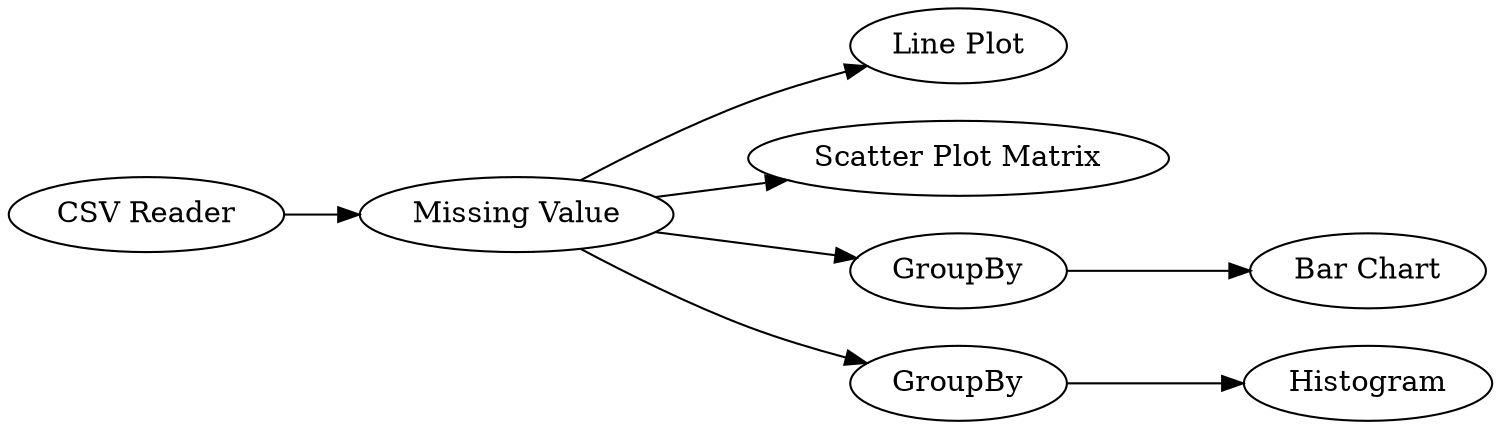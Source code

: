 digraph {
	6 [label="CSV Reader"]
	8 [label="Missing Value"]
	9 [label="Line Plot"]
	11 [label="Bar Chart"]
	12 [label="Scatter Plot Matrix"]
	14 [label=Histogram]
	16 [label=GroupBy]
	17 [label=GroupBy]
	6 -> 8
	8 -> 9
	8 -> 12
	8 -> 16
	8 -> 17
	16 -> 11
	17 -> 14
	rankdir=LR
}
